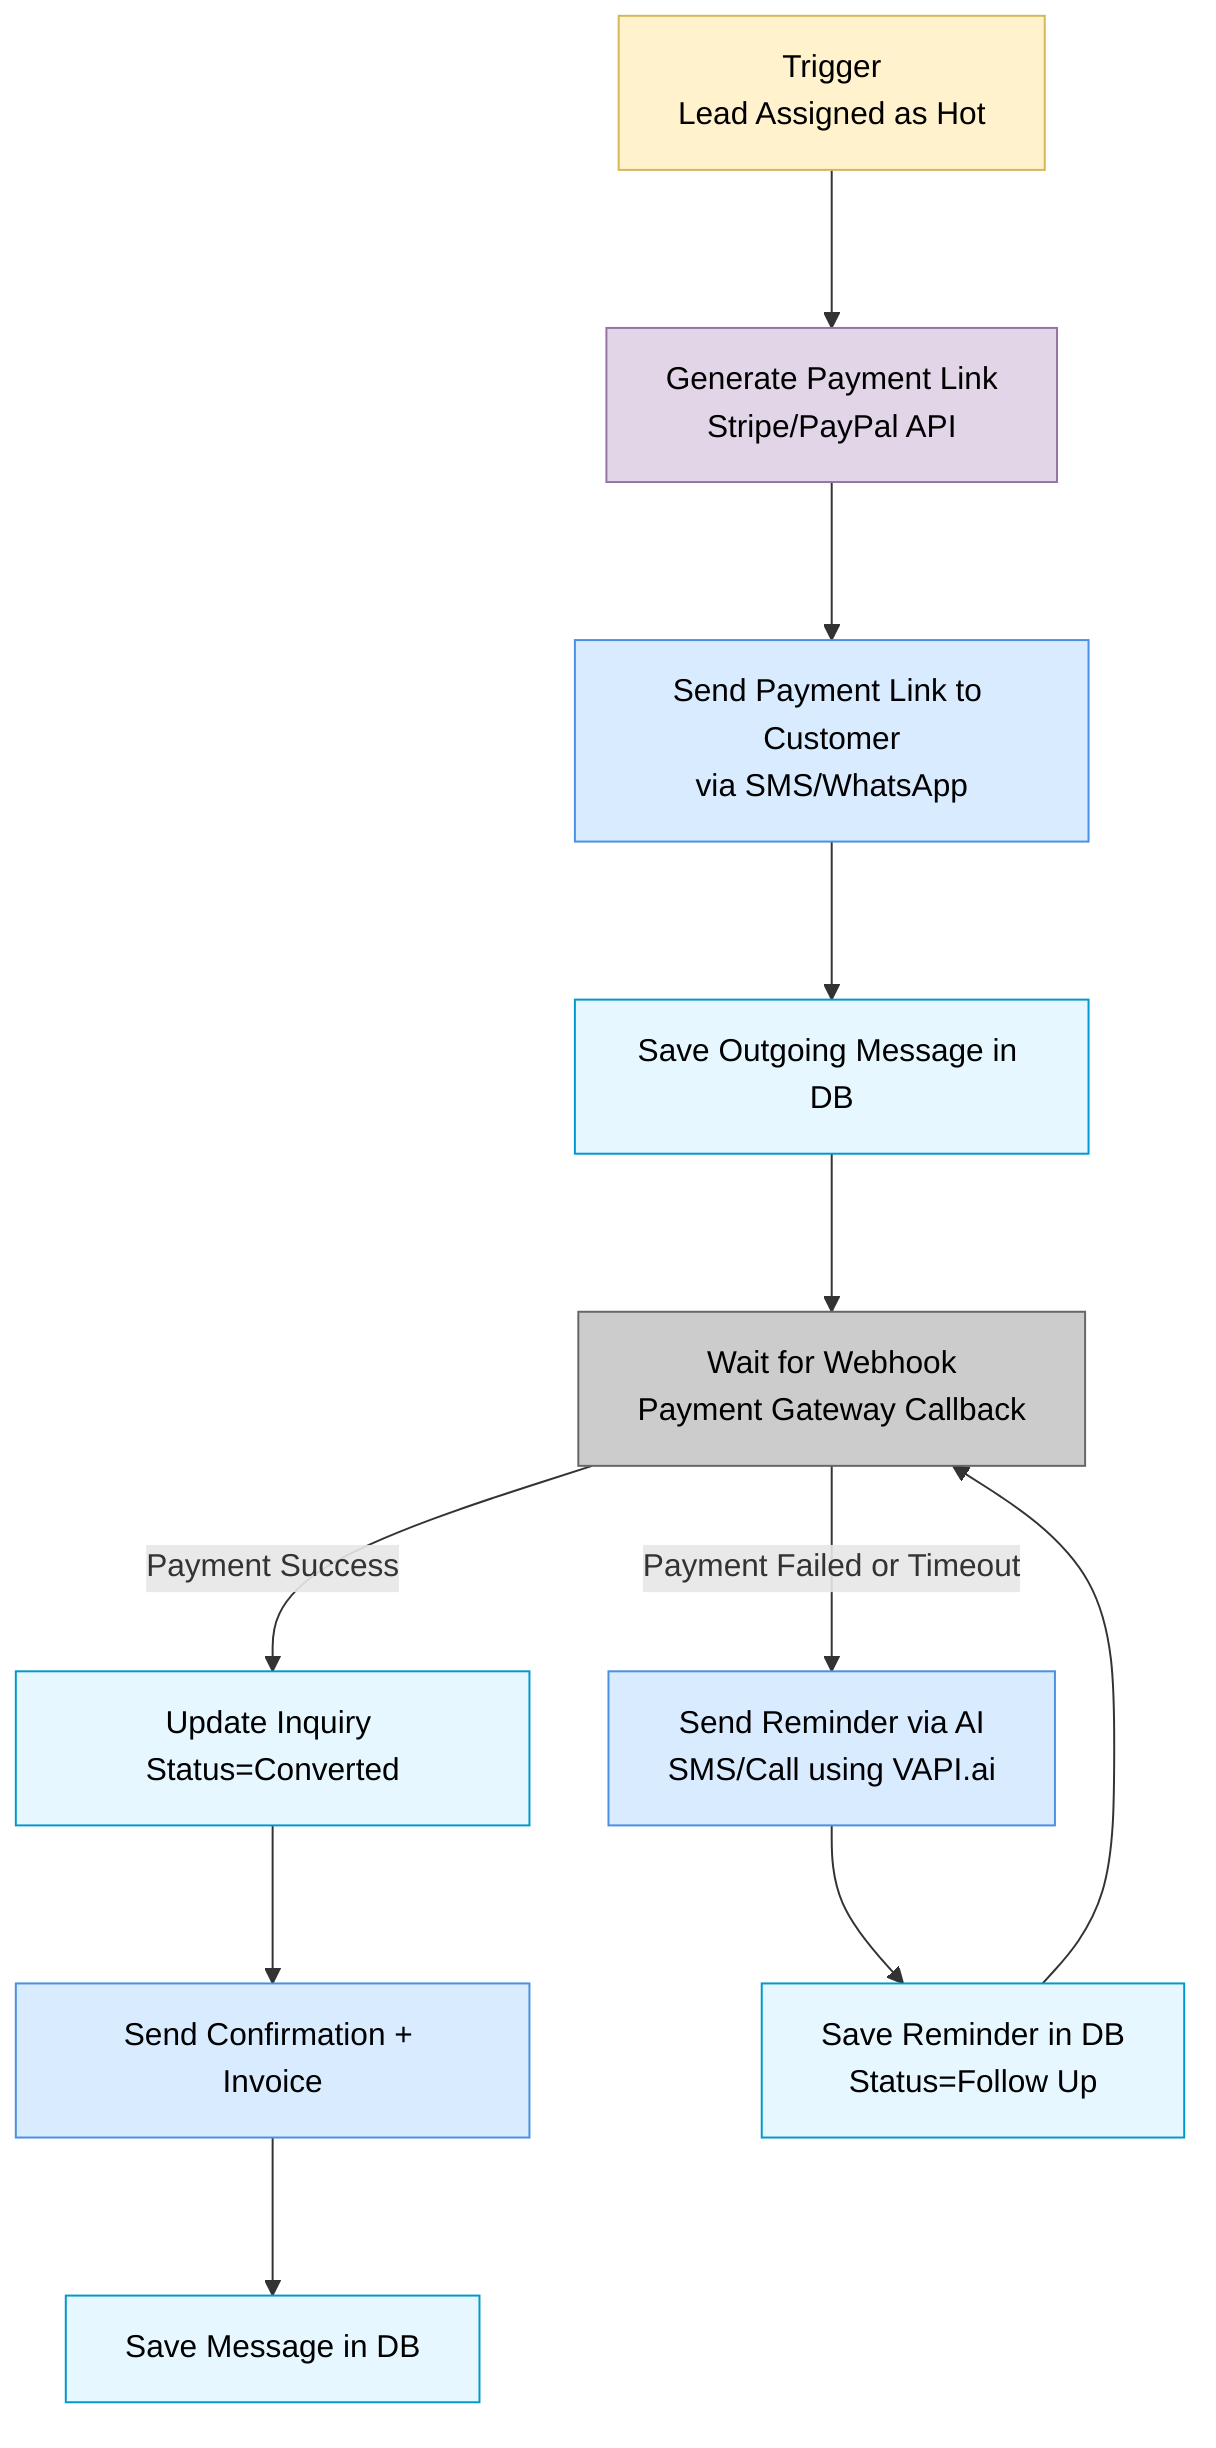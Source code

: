 %%{ init: { 'flowchart': { 'rankSpacing': 80, 'nodeSpacing': 40 }}}%%
flowchart TD
  START[Trigger<br>Lead Assigned as Hot]:::trigger --> N1[Generate Payment Link<br>Stripe/PayPal API]:::integration
  N1 --> N2[Send Payment Link to Customer<br>via SMS/WhatsApp]:::ai
  N2 --> N3[Save Outgoing Message in DB]:::db
  N3 --> N4[Wait for Webhook<br>Payment Gateway Callback]:::wait
  N4 -->|Payment Success| N5[Update Inquiry Status=Converted]:::db
  N5 --> N6[Send Confirmation + Invoice]:::ai
  N6 --> N7[Save Message in DB]:::db
  N4 -->|Payment Failed or Timeout| N8[Send Reminder via AI<br>SMS/Call using VAPI.ai]:::ai
  N8 --> N9[Save Reminder in DB<br>Status=Follow Up]:::db
  N9 --> N4

classDef trigger fill:#fff2cc,stroke:#d6b656,stroke-width:1px,color:#000;
classDef ai fill:#d9ebff,stroke:#4a90e2,stroke-width:1px,color:#000;
classDef integration fill:#e1d5e7,stroke:#9673a6,stroke-width:1px,color:#000;
classDef wait fill:#cccccc,stroke:#666,stroke-width:1px,color:#000;
classDef db fill:#e6f7ff,stroke:#0099cc,stroke-width:1px,color:#000;